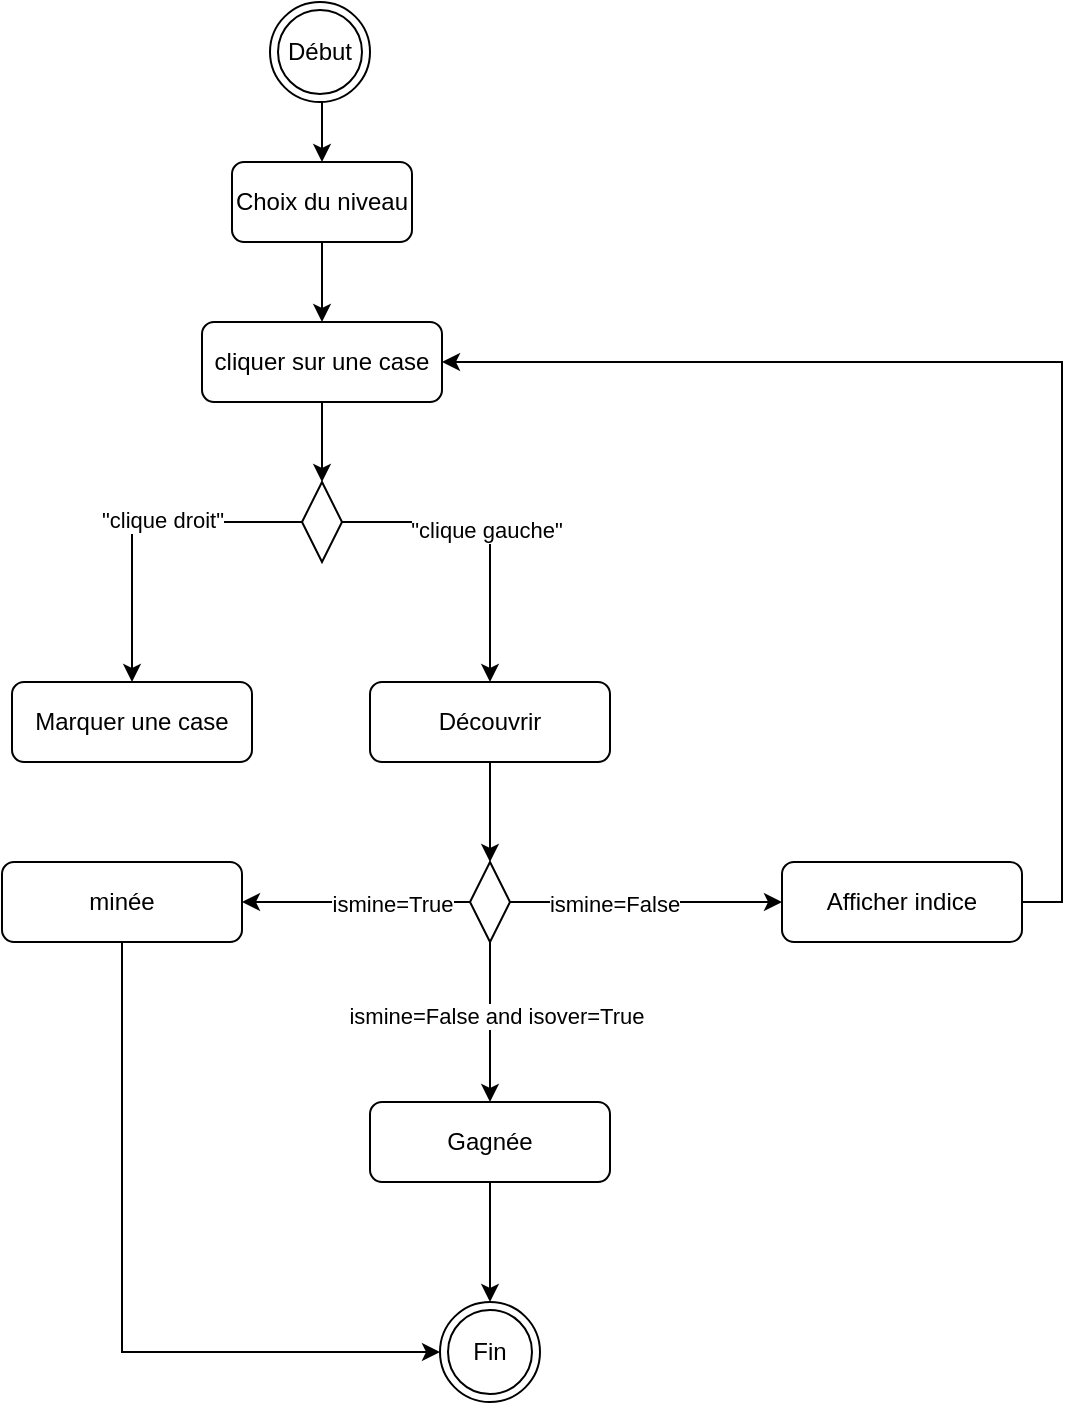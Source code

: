 <mxfile version="24.8.3">
  <diagram id="C5RBs43oDa-KdzZeNtuy" name="Page-1">
    <mxGraphModel dx="951" dy="1662" grid="1" gridSize="10" guides="1" tooltips="1" connect="1" arrows="1" fold="1" page="1" pageScale="1" pageWidth="827" pageHeight="1169" math="0" shadow="0">
      <root>
        <mxCell id="WIyWlLk6GJQsqaUBKTNV-0" />
        <mxCell id="WIyWlLk6GJQsqaUBKTNV-1" parent="WIyWlLk6GJQsqaUBKTNV-0" />
        <mxCell id="PFJ4Xxtrhk-8AiKv2nl5-65" style="edgeStyle=orthogonalEdgeStyle;rounded=0;orthogonalLoop=1;jettySize=auto;html=1;exitX=1;exitY=0.5;exitDx=0;exitDy=0;entryX=1;entryY=0.5;entryDx=0;entryDy=0;" edge="1" parent="WIyWlLk6GJQsqaUBKTNV-1" source="bN-P1kHnJF0jbWK8b9s9-6" target="PFJ4Xxtrhk-8AiKv2nl5-3">
          <mxGeometry relative="1" as="geometry" />
        </mxCell>
        <mxCell id="bN-P1kHnJF0jbWK8b9s9-6" value="Afficher indice" style="rounded=1;whiteSpace=wrap;html=1;fontSize=12;glass=0;strokeWidth=1;shadow=0;" parent="WIyWlLk6GJQsqaUBKTNV-1" vertex="1">
          <mxGeometry x="550" y="410" width="120" height="40" as="geometry" />
        </mxCell>
        <mxCell id="bN-P1kHnJF0jbWK8b9s9-11" value="Marquer une case" style="rounded=1;whiteSpace=wrap;html=1;fontSize=12;glass=0;strokeWidth=1;shadow=0;" parent="WIyWlLk6GJQsqaUBKTNV-1" vertex="1">
          <mxGeometry x="165" y="320" width="120" height="40" as="geometry" />
        </mxCell>
        <mxCell id="fz4h5eo164-xyuthegBj-16" value="Fin" style="ellipse;shape=doubleEllipse;whiteSpace=wrap;html=1;aspect=fixed;" parent="WIyWlLk6GJQsqaUBKTNV-1" vertex="1">
          <mxGeometry x="379" y="630" width="50" height="50" as="geometry" />
        </mxCell>
        <mxCell id="PFJ4Xxtrhk-8AiKv2nl5-55" style="edgeStyle=orthogonalEdgeStyle;rounded=0;orthogonalLoop=1;jettySize=auto;html=1;exitX=0.5;exitY=1;exitDx=0;exitDy=0;entryX=0.5;entryY=0;entryDx=0;entryDy=0;" edge="1" parent="WIyWlLk6GJQsqaUBKTNV-1" source="PFJ4Xxtrhk-8AiKv2nl5-0" target="PFJ4Xxtrhk-8AiKv2nl5-3">
          <mxGeometry relative="1" as="geometry" />
        </mxCell>
        <mxCell id="PFJ4Xxtrhk-8AiKv2nl5-0" value="Choix du niveau" style="rounded=1;whiteSpace=wrap;html=1;fontSize=12;glass=0;strokeWidth=1;shadow=0;" vertex="1" parent="WIyWlLk6GJQsqaUBKTNV-1">
          <mxGeometry x="275" y="60" width="90" height="40" as="geometry" />
        </mxCell>
        <mxCell id="PFJ4Xxtrhk-8AiKv2nl5-53" style="edgeStyle=orthogonalEdgeStyle;rounded=0;orthogonalLoop=1;jettySize=auto;html=1;exitX=0.5;exitY=1;exitDx=0;exitDy=0;entryX=0.5;entryY=0;entryDx=0;entryDy=0;" edge="1" parent="WIyWlLk6GJQsqaUBKTNV-1" source="PFJ4Xxtrhk-8AiKv2nl5-1" target="PFJ4Xxtrhk-8AiKv2nl5-0">
          <mxGeometry relative="1" as="geometry" />
        </mxCell>
        <mxCell id="PFJ4Xxtrhk-8AiKv2nl5-1" value="Début" style="ellipse;shape=doubleEllipse;whiteSpace=wrap;html=1;aspect=fixed;" vertex="1" parent="WIyWlLk6GJQsqaUBKTNV-1">
          <mxGeometry x="294" y="-20" width="50" height="50" as="geometry" />
        </mxCell>
        <mxCell id="PFJ4Xxtrhk-8AiKv2nl5-46" style="edgeStyle=orthogonalEdgeStyle;rounded=0;orthogonalLoop=1;jettySize=auto;html=1;exitX=1;exitY=0.5;exitDx=0;exitDy=0;entryX=0.5;entryY=0;entryDx=0;entryDy=0;" edge="1" parent="WIyWlLk6GJQsqaUBKTNV-1" source="PFJ4Xxtrhk-8AiKv2nl5-2" target="PFJ4Xxtrhk-8AiKv2nl5-5">
          <mxGeometry relative="1" as="geometry" />
        </mxCell>
        <mxCell id="PFJ4Xxtrhk-8AiKv2nl5-64" value="&quot;clique gauche&quot;" style="edgeLabel;html=1;align=center;verticalAlign=middle;resizable=0;points=[];" vertex="1" connectable="0" parent="PFJ4Xxtrhk-8AiKv2nl5-46">
          <mxGeometry x="0.013" y="-2" relative="1" as="geometry">
            <mxPoint as="offset" />
          </mxGeometry>
        </mxCell>
        <mxCell id="PFJ4Xxtrhk-8AiKv2nl5-47" style="edgeStyle=orthogonalEdgeStyle;rounded=0;orthogonalLoop=1;jettySize=auto;html=1;exitX=0;exitY=0.5;exitDx=0;exitDy=0;entryX=0.5;entryY=0;entryDx=0;entryDy=0;" edge="1" parent="WIyWlLk6GJQsqaUBKTNV-1" source="PFJ4Xxtrhk-8AiKv2nl5-2" target="bN-P1kHnJF0jbWK8b9s9-11">
          <mxGeometry relative="1" as="geometry" />
        </mxCell>
        <mxCell id="PFJ4Xxtrhk-8AiKv2nl5-63" value="&quot;clique droit&quot;" style="edgeLabel;html=1;align=center;verticalAlign=middle;resizable=0;points=[];" vertex="1" connectable="0" parent="PFJ4Xxtrhk-8AiKv2nl5-47">
          <mxGeometry x="-0.151" y="-1" relative="1" as="geometry">
            <mxPoint as="offset" />
          </mxGeometry>
        </mxCell>
        <mxCell id="PFJ4Xxtrhk-8AiKv2nl5-2" value="" style="rhombus;whiteSpace=wrap;html=1;" vertex="1" parent="WIyWlLk6GJQsqaUBKTNV-1">
          <mxGeometry x="310" y="220" width="20" height="40" as="geometry" />
        </mxCell>
        <mxCell id="PFJ4Xxtrhk-8AiKv2nl5-56" style="edgeStyle=orthogonalEdgeStyle;rounded=0;orthogonalLoop=1;jettySize=auto;html=1;exitX=0.5;exitY=1;exitDx=0;exitDy=0;entryX=0.5;entryY=0;entryDx=0;entryDy=0;" edge="1" parent="WIyWlLk6GJQsqaUBKTNV-1" source="PFJ4Xxtrhk-8AiKv2nl5-3" target="PFJ4Xxtrhk-8AiKv2nl5-2">
          <mxGeometry relative="1" as="geometry" />
        </mxCell>
        <mxCell id="PFJ4Xxtrhk-8AiKv2nl5-3" value="cliquer sur une case" style="rounded=1;whiteSpace=wrap;html=1;fontSize=12;glass=0;strokeWidth=1;shadow=0;" vertex="1" parent="WIyWlLk6GJQsqaUBKTNV-1">
          <mxGeometry x="260" y="140" width="120" height="40" as="geometry" />
        </mxCell>
        <mxCell id="PFJ4Xxtrhk-8AiKv2nl5-17" style="edgeStyle=orthogonalEdgeStyle;rounded=0;orthogonalLoop=1;jettySize=auto;html=1;exitX=0.5;exitY=1;exitDx=0;exitDy=0;entryX=0.5;entryY=0;entryDx=0;entryDy=0;" edge="1" parent="WIyWlLk6GJQsqaUBKTNV-1" source="PFJ4Xxtrhk-8AiKv2nl5-5" target="PFJ4Xxtrhk-8AiKv2nl5-13">
          <mxGeometry relative="1" as="geometry" />
        </mxCell>
        <mxCell id="PFJ4Xxtrhk-8AiKv2nl5-5" value="Découvrir" style="rounded=1;whiteSpace=wrap;html=1;fontSize=12;glass=0;strokeWidth=1;shadow=0;" vertex="1" parent="WIyWlLk6GJQsqaUBKTNV-1">
          <mxGeometry x="344" y="320" width="120" height="40" as="geometry" />
        </mxCell>
        <mxCell id="PFJ4Xxtrhk-8AiKv2nl5-48" style="edgeStyle=orthogonalEdgeStyle;rounded=0;orthogonalLoop=1;jettySize=auto;html=1;exitX=0;exitY=0.5;exitDx=0;exitDy=0;entryX=1;entryY=0.5;entryDx=0;entryDy=0;" edge="1" parent="WIyWlLk6GJQsqaUBKTNV-1" source="PFJ4Xxtrhk-8AiKv2nl5-13" target="PFJ4Xxtrhk-8AiKv2nl5-22">
          <mxGeometry relative="1" as="geometry" />
        </mxCell>
        <mxCell id="PFJ4Xxtrhk-8AiKv2nl5-58" value="ismine=True" style="edgeLabel;html=1;align=center;verticalAlign=middle;resizable=0;points=[];" vertex="1" connectable="0" parent="PFJ4Xxtrhk-8AiKv2nl5-48">
          <mxGeometry x="-0.32" y="1" relative="1" as="geometry">
            <mxPoint as="offset" />
          </mxGeometry>
        </mxCell>
        <mxCell id="PFJ4Xxtrhk-8AiKv2nl5-49" style="edgeStyle=orthogonalEdgeStyle;rounded=0;orthogonalLoop=1;jettySize=auto;html=1;exitX=1;exitY=0.5;exitDx=0;exitDy=0;entryX=0;entryY=0.5;entryDx=0;entryDy=0;" edge="1" parent="WIyWlLk6GJQsqaUBKTNV-1" source="PFJ4Xxtrhk-8AiKv2nl5-13" target="bN-P1kHnJF0jbWK8b9s9-6">
          <mxGeometry relative="1" as="geometry" />
        </mxCell>
        <mxCell id="PFJ4Xxtrhk-8AiKv2nl5-61" value="ismine=False" style="edgeLabel;html=1;align=center;verticalAlign=middle;resizable=0;points=[];" vertex="1" connectable="0" parent="PFJ4Xxtrhk-8AiKv2nl5-49">
          <mxGeometry x="-0.235" y="-1" relative="1" as="geometry">
            <mxPoint as="offset" />
          </mxGeometry>
        </mxCell>
        <mxCell id="PFJ4Xxtrhk-8AiKv2nl5-50" style="edgeStyle=orthogonalEdgeStyle;rounded=0;orthogonalLoop=1;jettySize=auto;html=1;exitX=0.5;exitY=1;exitDx=0;exitDy=0;entryX=0.5;entryY=0;entryDx=0;entryDy=0;" edge="1" parent="WIyWlLk6GJQsqaUBKTNV-1" source="PFJ4Xxtrhk-8AiKv2nl5-13" target="PFJ4Xxtrhk-8AiKv2nl5-24">
          <mxGeometry relative="1" as="geometry" />
        </mxCell>
        <mxCell id="PFJ4Xxtrhk-8AiKv2nl5-62" value="ismine=False and isover=True" style="edgeLabel;html=1;align=center;verticalAlign=middle;resizable=0;points=[];" vertex="1" connectable="0" parent="PFJ4Xxtrhk-8AiKv2nl5-50">
          <mxGeometry x="-0.092" y="3" relative="1" as="geometry">
            <mxPoint as="offset" />
          </mxGeometry>
        </mxCell>
        <mxCell id="PFJ4Xxtrhk-8AiKv2nl5-13" value="" style="rhombus;whiteSpace=wrap;html=1;" vertex="1" parent="WIyWlLk6GJQsqaUBKTNV-1">
          <mxGeometry x="394" y="410" width="20" height="40" as="geometry" />
        </mxCell>
        <mxCell id="PFJ4Xxtrhk-8AiKv2nl5-52" style="edgeStyle=orthogonalEdgeStyle;rounded=0;orthogonalLoop=1;jettySize=auto;html=1;exitX=0.5;exitY=1;exitDx=0;exitDy=0;entryX=0;entryY=0.5;entryDx=0;entryDy=0;" edge="1" parent="WIyWlLk6GJQsqaUBKTNV-1" source="PFJ4Xxtrhk-8AiKv2nl5-22" target="fz4h5eo164-xyuthegBj-16">
          <mxGeometry relative="1" as="geometry" />
        </mxCell>
        <mxCell id="PFJ4Xxtrhk-8AiKv2nl5-22" value="minée" style="rounded=1;whiteSpace=wrap;html=1;fontSize=12;glass=0;strokeWidth=1;shadow=0;" vertex="1" parent="WIyWlLk6GJQsqaUBKTNV-1">
          <mxGeometry x="160" y="410" width="120" height="40" as="geometry" />
        </mxCell>
        <mxCell id="PFJ4Xxtrhk-8AiKv2nl5-51" style="edgeStyle=orthogonalEdgeStyle;rounded=0;orthogonalLoop=1;jettySize=auto;html=1;exitX=0.5;exitY=1;exitDx=0;exitDy=0;entryX=0.5;entryY=0;entryDx=0;entryDy=0;" edge="1" parent="WIyWlLk6GJQsqaUBKTNV-1" source="PFJ4Xxtrhk-8AiKv2nl5-24" target="fz4h5eo164-xyuthegBj-16">
          <mxGeometry relative="1" as="geometry" />
        </mxCell>
        <mxCell id="PFJ4Xxtrhk-8AiKv2nl5-24" value="Gagnée" style="rounded=1;whiteSpace=wrap;html=1;fontSize=12;glass=0;strokeWidth=1;shadow=0;" vertex="1" parent="WIyWlLk6GJQsqaUBKTNV-1">
          <mxGeometry x="344" y="530" width="120" height="40" as="geometry" />
        </mxCell>
      </root>
    </mxGraphModel>
  </diagram>
</mxfile>
